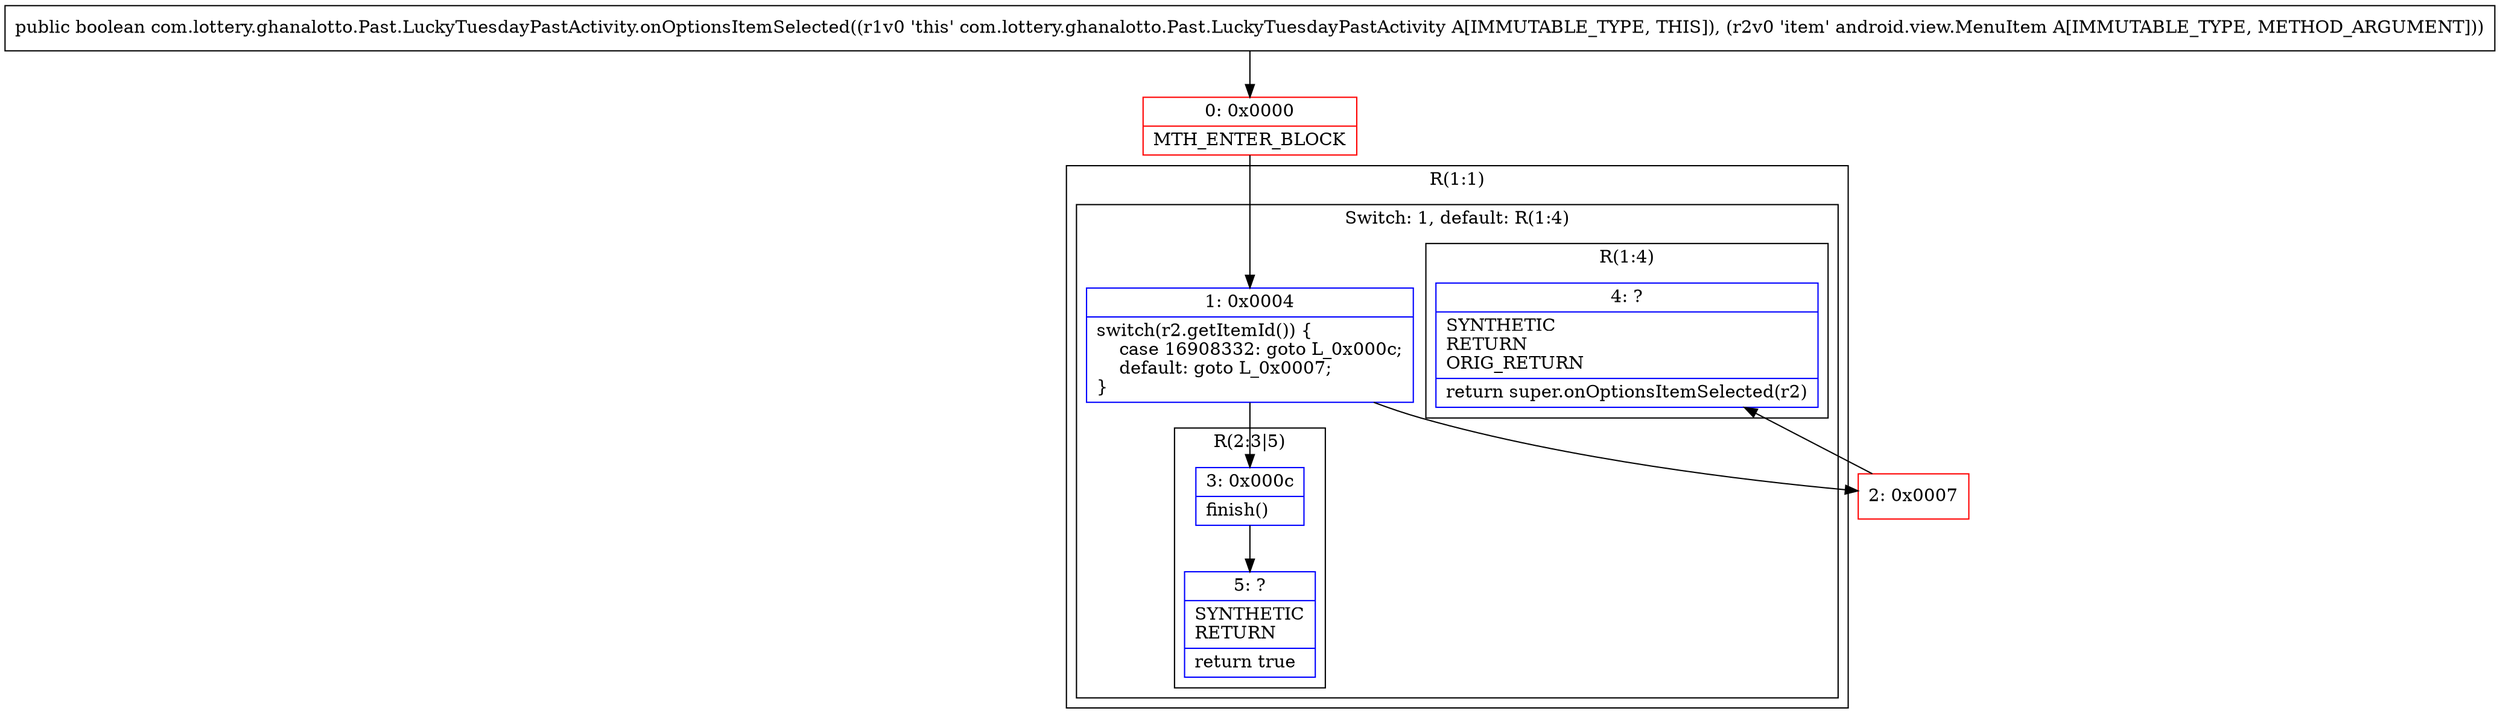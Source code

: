 digraph "CFG forcom.lottery.ghanalotto.Past.LuckyTuesdayPastActivity.onOptionsItemSelected(Landroid\/view\/MenuItem;)Z" {
subgraph cluster_Region_1055158672 {
label = "R(1:1)";
node [shape=record,color=blue];
subgraph cluster_SwitchRegion_1026403042 {
label = "Switch: 1, default: R(1:4)";
node [shape=record,color=blue];
Node_1 [shape=record,label="{1\:\ 0x0004|switch(r2.getItemId()) \{\l    case 16908332: goto L_0x000c;\l    default: goto L_0x0007;\l\}\l}"];
subgraph cluster_Region_2021147637 {
label = "R(2:3|5)";
node [shape=record,color=blue];
Node_3 [shape=record,label="{3\:\ 0x000c|finish()\l}"];
Node_5 [shape=record,label="{5\:\ ?|SYNTHETIC\lRETURN\l|return true\l}"];
}
subgraph cluster_Region_872698003 {
label = "R(1:4)";
node [shape=record,color=blue];
Node_4 [shape=record,label="{4\:\ ?|SYNTHETIC\lRETURN\lORIG_RETURN\l|return super.onOptionsItemSelected(r2)\l}"];
}
}
}
Node_0 [shape=record,color=red,label="{0\:\ 0x0000|MTH_ENTER_BLOCK\l}"];
Node_2 [shape=record,color=red,label="{2\:\ 0x0007}"];
MethodNode[shape=record,label="{public boolean com.lottery.ghanalotto.Past.LuckyTuesdayPastActivity.onOptionsItemSelected((r1v0 'this' com.lottery.ghanalotto.Past.LuckyTuesdayPastActivity A[IMMUTABLE_TYPE, THIS]), (r2v0 'item' android.view.MenuItem A[IMMUTABLE_TYPE, METHOD_ARGUMENT])) }"];
MethodNode -> Node_0;
Node_1 -> Node_2;
Node_1 -> Node_3;
Node_3 -> Node_5;
Node_0 -> Node_1;
Node_2 -> Node_4;
}

